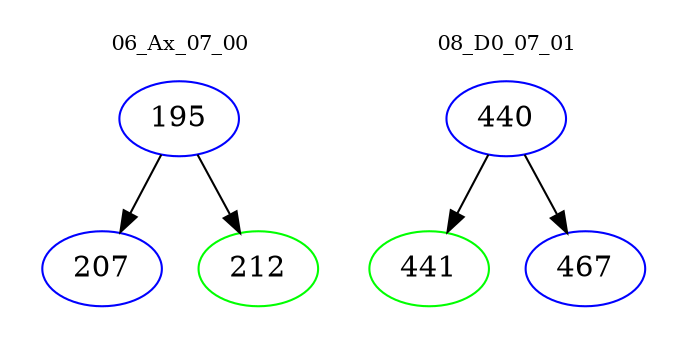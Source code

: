 digraph{
subgraph cluster_0 {
color = white
label = "06_Ax_07_00";
fontsize=10;
T0_195 [label="195", color="blue"]
T0_195 -> T0_207 [color="black"]
T0_207 [label="207", color="blue"]
T0_195 -> T0_212 [color="black"]
T0_212 [label="212", color="green"]
}
subgraph cluster_1 {
color = white
label = "08_D0_07_01";
fontsize=10;
T1_440 [label="440", color="blue"]
T1_440 -> T1_441 [color="black"]
T1_441 [label="441", color="green"]
T1_440 -> T1_467 [color="black"]
T1_467 [label="467", color="blue"]
}
}
